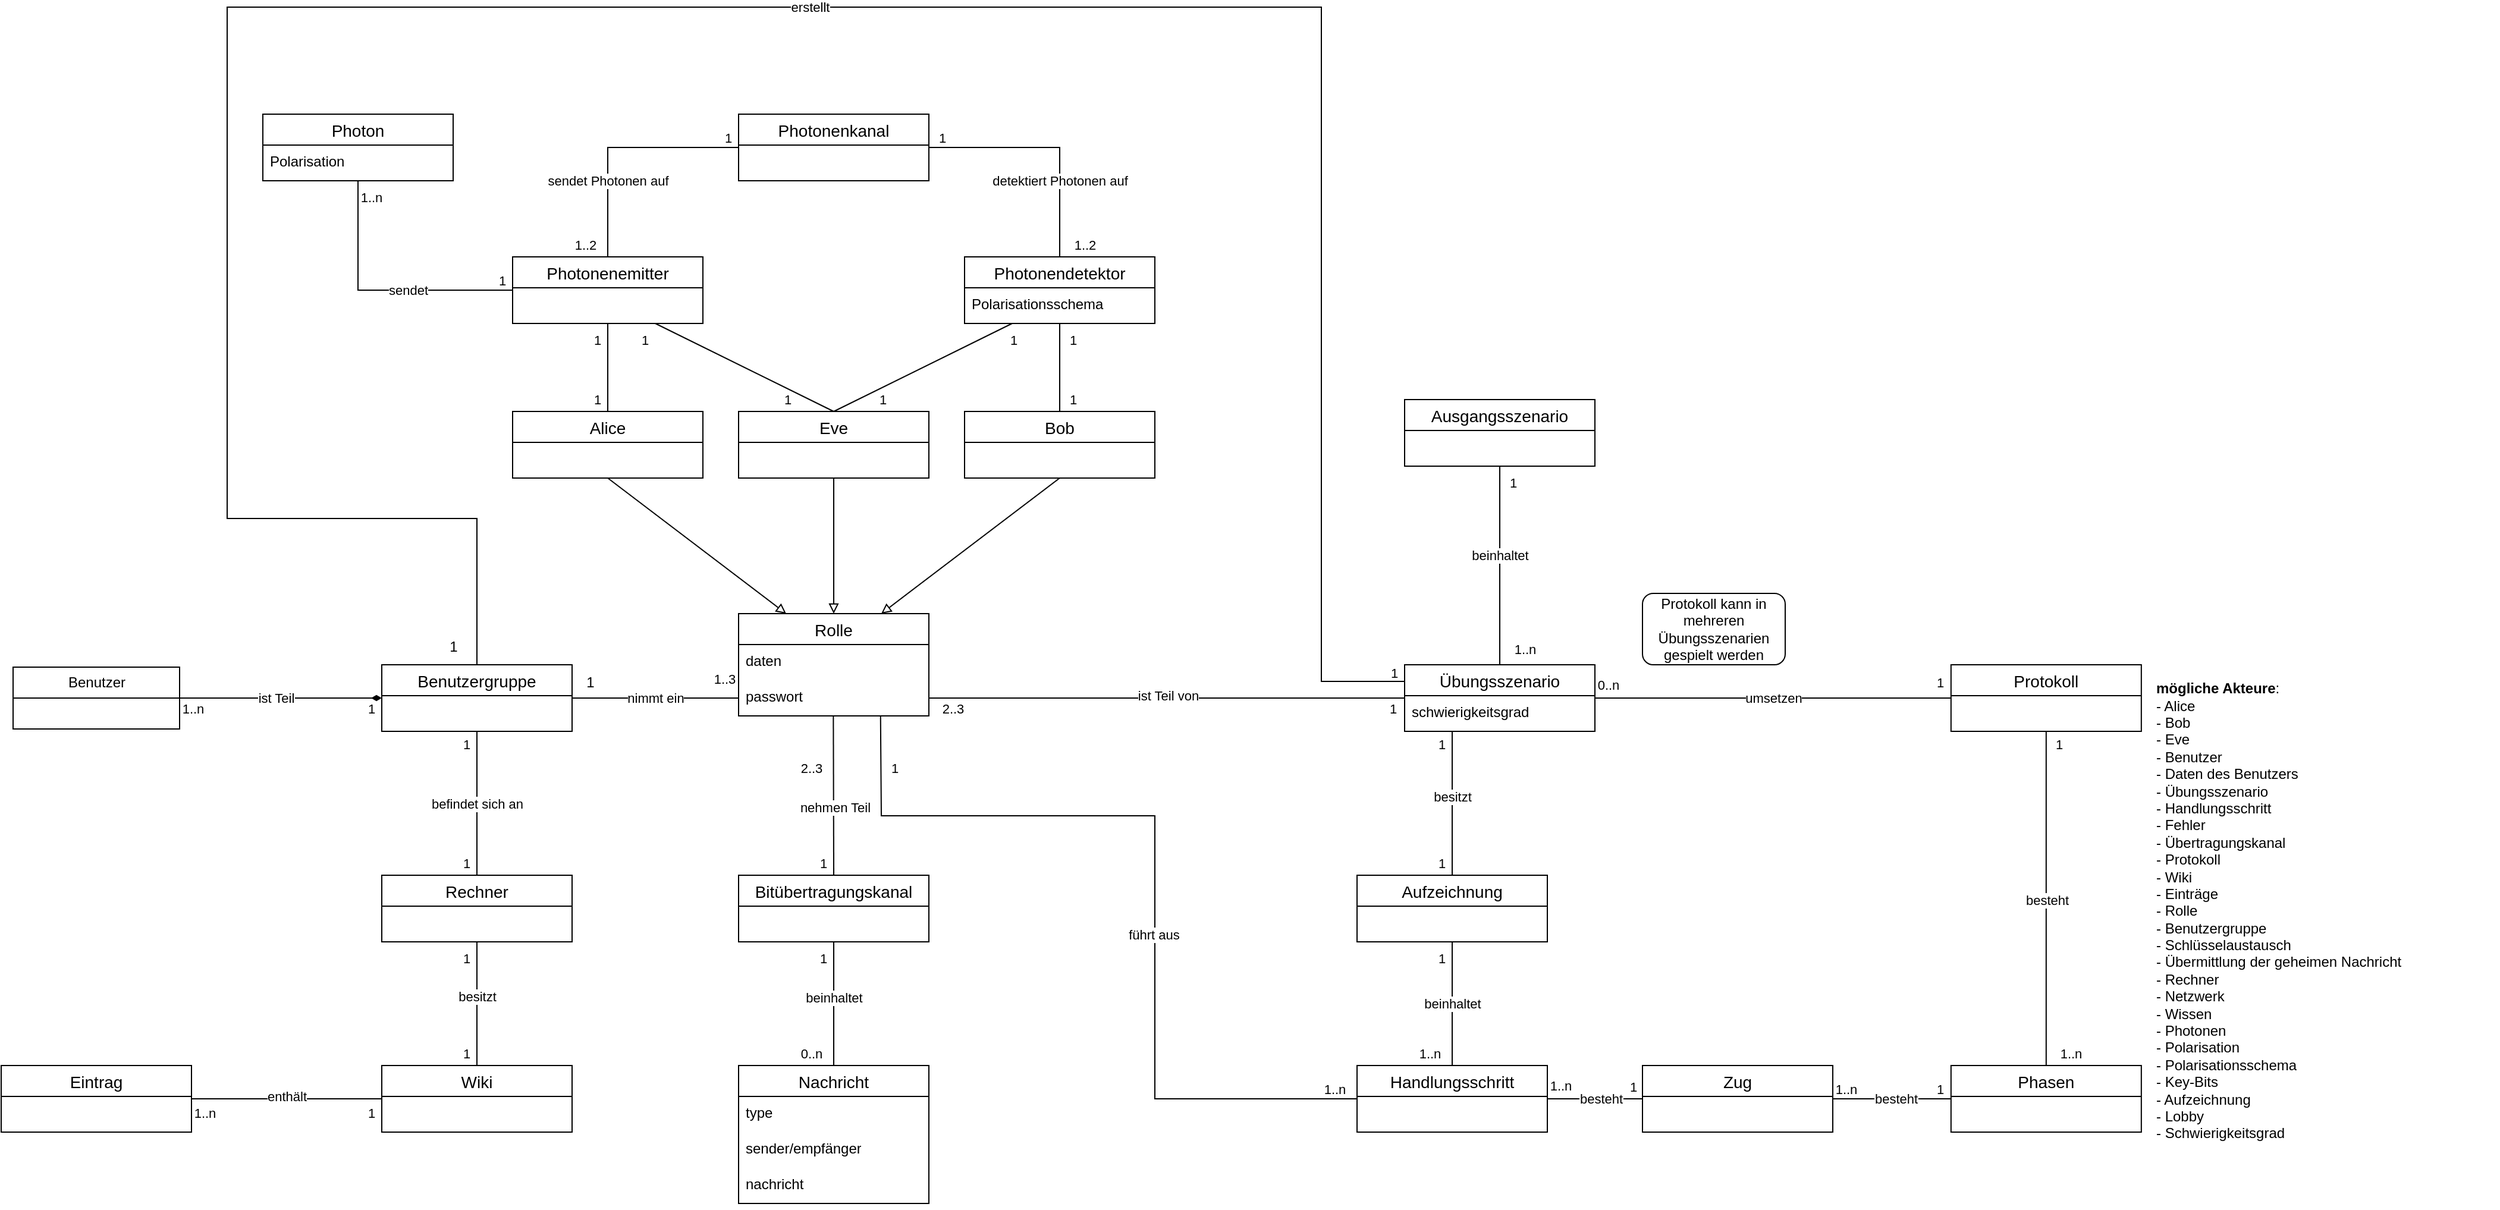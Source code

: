 <mxfile version="21.1.7" type="device">
  <diagram id="R2lEEEUBdFMjLlhIrx00" name="Page-1">
    <mxGraphModel dx="3338" dy="3491" grid="1" gridSize="10" guides="1" tooltips="1" connect="1" arrows="1" fold="1" page="1" pageScale="1" pageWidth="850" pageHeight="1100" math="0" shadow="0" extFonts="Permanent Marker^https://fonts.googleapis.com/css?family=Permanent+Marker">
      <root>
        <mxCell id="0" />
        <mxCell id="1" parent="0" />
        <mxCell id="hBh9Ay7-DTawzAG0rYeG-2" value="&lt;div&gt;&lt;b style=&quot;&quot;&gt;mögliche Akteure&lt;/b&gt;:&lt;/div&gt;&lt;div&gt;- Alice&lt;/div&gt;&lt;div&gt;- Bob&lt;/div&gt;&lt;div&gt;- Eve&amp;nbsp;&lt;/div&gt;&lt;div&gt;- Benutzer&lt;/div&gt;&lt;div&gt;- Daten des Benutzers&lt;/div&gt;&lt;div&gt;- Übungsszenario&lt;/div&gt;&lt;div&gt;- Handlungsschritt&lt;/div&gt;&lt;div&gt;- Fehler&lt;/div&gt;&lt;div&gt;- Übertragungskanal&amp;nbsp;&lt;/div&gt;&lt;div&gt;- Protokoll&lt;/div&gt;&lt;div&gt;- Wiki&lt;/div&gt;&lt;div&gt;- Einträge&lt;/div&gt;&lt;div&gt;- Rolle&lt;/div&gt;&lt;div&gt;- Benutzergruppe&lt;/div&gt;&lt;div&gt;- Schlüsselaustausch&lt;/div&gt;&lt;div&gt;- Übermittlung der geheimen Nachricht&lt;/div&gt;&lt;div&gt;- Rechner&lt;/div&gt;&lt;div&gt;- Netzwerk&lt;/div&gt;&lt;div&gt;- Wissen&lt;/div&gt;&lt;div&gt;- Photonen&lt;/div&gt;&lt;div&gt;- Polarisation&lt;/div&gt;&lt;div&gt;- Polarisationsschema&lt;/div&gt;&lt;div&gt;- Key-Bits&lt;/div&gt;&lt;div&gt;- Aufzeichnung&lt;/div&gt;&lt;div&gt;- Lobby&lt;/div&gt;&lt;div&gt;- Schwierigkeitsgrad&lt;/div&gt;" style="text;html=1;strokeColor=none;fillColor=none;align=left;verticalAlign=middle;whiteSpace=wrap;rounded=0;" parent="1" vertex="1">
          <mxGeometry x="1980" y="-1160" width="290" height="500" as="geometry" />
        </mxCell>
        <mxCell id="GPX1KlVqUzvG2VyEKRZV-11" value="Photonenkanal" style="swimlane;fontStyle=0;childLayout=stackLayout;horizontal=1;startSize=26;horizontalStack=0;resizeParent=1;resizeParentMax=0;resizeLast=0;collapsible=1;marginBottom=0;align=center;fontSize=14;" parent="1" vertex="1">
          <mxGeometry x="790" y="-1580" width="160" height="56" as="geometry" />
        </mxCell>
        <mxCell id="GPX1KlVqUzvG2VyEKRZV-12" value="Photon" style="swimlane;fontStyle=0;childLayout=stackLayout;horizontal=1;startSize=26;horizontalStack=0;resizeParent=1;resizeParentMax=0;resizeLast=0;collapsible=1;marginBottom=0;align=center;fontSize=14;" parent="1" vertex="1">
          <mxGeometry x="390" y="-1580" width="160" height="56" as="geometry" />
        </mxCell>
        <mxCell id="GPX1KlVqUzvG2VyEKRZV-13" value="Polarisation" style="text;strokeColor=none;fillColor=none;spacingLeft=4;spacingRight=4;overflow=hidden;rotatable=0;points=[[0,0.5],[1,0.5]];portConstraint=eastwest;fontSize=12;whiteSpace=wrap;html=1;" parent="GPX1KlVqUzvG2VyEKRZV-12" vertex="1">
          <mxGeometry y="26" width="160" height="30" as="geometry" />
        </mxCell>
        <mxCell id="GPX1KlVqUzvG2VyEKRZV-14" value="Photonendetektor" style="swimlane;fontStyle=0;childLayout=stackLayout;horizontal=1;startSize=26;horizontalStack=0;resizeParent=1;resizeParentMax=0;resizeLast=0;collapsible=1;marginBottom=0;align=center;fontSize=14;" parent="1" vertex="1">
          <mxGeometry x="980" y="-1460" width="160" height="56" as="geometry" />
        </mxCell>
        <mxCell id="GPX1KlVqUzvG2VyEKRZV-15" value="Polarisationsschema" style="text;strokeColor=none;fillColor=none;spacingLeft=4;spacingRight=4;overflow=hidden;rotatable=0;points=[[0,0.5],[1,0.5]];portConstraint=eastwest;fontSize=12;whiteSpace=wrap;html=1;" parent="GPX1KlVqUzvG2VyEKRZV-14" vertex="1">
          <mxGeometry y="26" width="160" height="30" as="geometry" />
        </mxCell>
        <mxCell id="GPX1KlVqUzvG2VyEKRZV-16" value="Bitübertragungskanal" style="swimlane;fontStyle=0;childLayout=stackLayout;horizontal=1;startSize=26;horizontalStack=0;resizeParent=1;resizeParentMax=0;resizeLast=0;collapsible=1;marginBottom=0;align=center;fontSize=14;" parent="1" vertex="1">
          <mxGeometry x="790" y="-940" width="160" height="56" as="geometry" />
        </mxCell>
        <mxCell id="GPX1KlVqUzvG2VyEKRZV-18" value="Photonenemitter" style="swimlane;fontStyle=0;childLayout=stackLayout;horizontal=1;startSize=26;horizontalStack=0;resizeParent=1;resizeParentMax=0;resizeLast=0;collapsible=1;marginBottom=0;align=center;fontSize=14;" parent="1" vertex="1">
          <mxGeometry x="600" y="-1460" width="160" height="56" as="geometry" />
        </mxCell>
        <mxCell id="GPX1KlVqUzvG2VyEKRZV-22" value="Benutzer" style="swimlane;fontStyle=0;childLayout=stackLayout;horizontal=1;startSize=26;fillColor=none;horizontalStack=0;resizeParent=1;resizeParentMax=0;resizeLast=0;collapsible=1;marginBottom=0;html=1;" parent="1" vertex="1">
          <mxGeometry x="180" y="-1115" width="140" height="52" as="geometry" />
        </mxCell>
        <mxCell id="GPX1KlVqUzvG2VyEKRZV-23" value="Benutzergruppe" style="swimlane;fontStyle=0;childLayout=stackLayout;horizontal=1;startSize=26;horizontalStack=0;resizeParent=1;resizeParentMax=0;resizeLast=0;collapsible=1;marginBottom=0;align=center;fontSize=14;" parent="1" vertex="1">
          <mxGeometry x="490" y="-1117" width="160" height="56" as="geometry" />
        </mxCell>
        <mxCell id="GPX1KlVqUzvG2VyEKRZV-24" value="Rolle" style="swimlane;fontStyle=0;childLayout=stackLayout;horizontal=1;startSize=26;horizontalStack=0;resizeParent=1;resizeParentMax=0;resizeLast=0;collapsible=1;marginBottom=0;align=center;fontSize=14;" parent="1" vertex="1">
          <mxGeometry x="790" y="-1160" width="160" height="86" as="geometry" />
        </mxCell>
        <mxCell id="GPX1KlVqUzvG2VyEKRZV-25" value="daten" style="text;strokeColor=none;fillColor=none;spacingLeft=4;spacingRight=4;overflow=hidden;rotatable=0;points=[[0,0.5],[1,0.5]];portConstraint=eastwest;fontSize=12;whiteSpace=wrap;html=1;align=left;" parent="GPX1KlVqUzvG2VyEKRZV-24" vertex="1">
          <mxGeometry y="26" width="160" height="30" as="geometry" />
        </mxCell>
        <mxCell id="GPX1KlVqUzvG2VyEKRZV-26" value="passwort" style="text;strokeColor=none;fillColor=none;spacingLeft=4;spacingRight=4;overflow=hidden;rotatable=0;points=[[0,0.5],[1,0.5]];portConstraint=eastwest;fontSize=12;whiteSpace=wrap;html=1;align=left;" parent="GPX1KlVqUzvG2VyEKRZV-24" vertex="1">
          <mxGeometry y="56" width="160" height="30" as="geometry" />
        </mxCell>
        <mxCell id="GPX1KlVqUzvG2VyEKRZV-28" value="Bob" style="swimlane;fontStyle=0;childLayout=stackLayout;horizontal=1;startSize=26;horizontalStack=0;resizeParent=1;resizeParentMax=0;resizeLast=0;collapsible=1;marginBottom=0;align=center;fontSize=14;" parent="1" vertex="1">
          <mxGeometry x="980" y="-1330" width="160" height="56" as="geometry" />
        </mxCell>
        <mxCell id="GPX1KlVqUzvG2VyEKRZV-29" value="Eve" style="swimlane;fontStyle=0;childLayout=stackLayout;horizontal=1;startSize=26;horizontalStack=0;resizeParent=1;resizeParentMax=0;resizeLast=0;collapsible=1;marginBottom=0;align=center;fontSize=14;" parent="1" vertex="1">
          <mxGeometry x="790" y="-1330" width="160" height="56" as="geometry" />
        </mxCell>
        <mxCell id="GPX1KlVqUzvG2VyEKRZV-30" value="Alice" style="swimlane;fontStyle=0;childLayout=stackLayout;horizontal=1;startSize=26;horizontalStack=0;resizeParent=1;resizeParentMax=0;resizeLast=0;collapsible=1;marginBottom=0;align=center;fontSize=14;" parent="1" vertex="1">
          <mxGeometry x="600" y="-1330" width="160" height="56" as="geometry" />
        </mxCell>
        <mxCell id="GPX1KlVqUzvG2VyEKRZV-35" value="" style="endArrow=block;html=1;rounded=0;exitX=0.5;exitY=1;exitDx=0;exitDy=0;endFill=0;entryX=0.25;entryY=0;entryDx=0;entryDy=0;" parent="1" source="GPX1KlVqUzvG2VyEKRZV-30" target="GPX1KlVqUzvG2VyEKRZV-24" edge="1">
          <mxGeometry width="50" height="50" relative="1" as="geometry">
            <mxPoint x="1120" y="-1180" as="sourcePoint" />
            <mxPoint x="1170" y="-1230" as="targetPoint" />
          </mxGeometry>
        </mxCell>
        <mxCell id="GPX1KlVqUzvG2VyEKRZV-37" value="" style="endArrow=block;html=1;rounded=0;exitX=0.5;exitY=1;exitDx=0;exitDy=0;endFill=0;entryX=0.5;entryY=0;entryDx=0;entryDy=0;" parent="1" source="GPX1KlVqUzvG2VyEKRZV-29" target="GPX1KlVqUzvG2VyEKRZV-24" edge="1">
          <mxGeometry width="50" height="50" relative="1" as="geometry">
            <mxPoint x="710" y="-1264" as="sourcePoint" />
            <mxPoint x="880" y="-1150" as="targetPoint" />
          </mxGeometry>
        </mxCell>
        <mxCell id="GPX1KlVqUzvG2VyEKRZV-38" value="" style="endArrow=block;html=1;rounded=0;exitX=0.5;exitY=1;exitDx=0;exitDy=0;endFill=0;entryX=0.75;entryY=0;entryDx=0;entryDy=0;" parent="1" source="GPX1KlVqUzvG2VyEKRZV-28" target="GPX1KlVqUzvG2VyEKRZV-24" edge="1">
          <mxGeometry width="50" height="50" relative="1" as="geometry">
            <mxPoint x="880" y="-1264" as="sourcePoint" />
            <mxPoint x="880" y="-1150" as="targetPoint" />
          </mxGeometry>
        </mxCell>
        <mxCell id="GPX1KlVqUzvG2VyEKRZV-39" value="" style="endArrow=none;html=1;rounded=0;exitX=0.5;exitY=0;exitDx=0;exitDy=0;entryX=0.5;entryY=1;entryDx=0;entryDy=0;" parent="1" source="GPX1KlVqUzvG2VyEKRZV-30" target="GPX1KlVqUzvG2VyEKRZV-18" edge="1">
          <mxGeometry width="50" height="50" relative="1" as="geometry">
            <mxPoint x="930" y="-1340" as="sourcePoint" />
            <mxPoint x="980" y="-1390" as="targetPoint" />
          </mxGeometry>
        </mxCell>
        <mxCell id="GPX1KlVqUzvG2VyEKRZV-40" value="" style="endArrow=none;html=1;rounded=0;exitX=0.5;exitY=0;exitDx=0;exitDy=0;entryX=0.75;entryY=1;entryDx=0;entryDy=0;" parent="1" source="GPX1KlVqUzvG2VyEKRZV-29" target="GPX1KlVqUzvG2VyEKRZV-18" edge="1">
          <mxGeometry width="50" height="50" relative="1" as="geometry">
            <mxPoint x="930" y="-1340" as="sourcePoint" />
            <mxPoint x="980" y="-1390" as="targetPoint" />
          </mxGeometry>
        </mxCell>
        <mxCell id="GPX1KlVqUzvG2VyEKRZV-41" value="" style="endArrow=none;html=1;rounded=0;exitX=0.5;exitY=0;exitDx=0;exitDy=0;entryX=0.25;entryY=1;entryDx=0;entryDy=0;" parent="1" source="GPX1KlVqUzvG2VyEKRZV-29" target="GPX1KlVqUzvG2VyEKRZV-14" edge="1">
          <mxGeometry width="50" height="50" relative="1" as="geometry">
            <mxPoint x="930" y="-1340" as="sourcePoint" />
            <mxPoint x="1020" y="-1370" as="targetPoint" />
          </mxGeometry>
        </mxCell>
        <mxCell id="GPX1KlVqUzvG2VyEKRZV-42" value="" style="endArrow=none;html=1;rounded=0;exitX=0.5;exitY=0;exitDx=0;exitDy=0;entryX=0.5;entryY=1;entryDx=0;entryDy=0;" parent="1" source="GPX1KlVqUzvG2VyEKRZV-28" target="GPX1KlVqUzvG2VyEKRZV-14" edge="1">
          <mxGeometry width="50" height="50" relative="1" as="geometry">
            <mxPoint x="1050" y="-1350" as="sourcePoint" />
            <mxPoint x="1080" y="-1380" as="targetPoint" />
          </mxGeometry>
        </mxCell>
        <mxCell id="GPX1KlVqUzvG2VyEKRZV-43" value="Übungsszenario" style="swimlane;fontStyle=0;childLayout=stackLayout;horizontal=1;startSize=26;horizontalStack=0;resizeParent=1;resizeParentMax=0;resizeLast=0;collapsible=1;marginBottom=0;align=center;fontSize=14;" parent="1" vertex="1">
          <mxGeometry x="1350" y="-1117" width="160" height="56" as="geometry" />
        </mxCell>
        <mxCell id="GPX1KlVqUzvG2VyEKRZV-44" value="schwierigkeitsgrad" style="text;strokeColor=none;fillColor=none;spacingLeft=4;spacingRight=4;overflow=hidden;rotatable=0;points=[[0,0.5],[1,0.5]];portConstraint=eastwest;fontSize=12;whiteSpace=wrap;html=1;" parent="GPX1KlVqUzvG2VyEKRZV-43" vertex="1">
          <mxGeometry y="26" width="160" height="30" as="geometry" />
        </mxCell>
        <mxCell id="GPX1KlVqUzvG2VyEKRZV-45" value="" style="endArrow=none;html=1;rounded=0;exitX=1;exitY=0.5;exitDx=0;exitDy=0;entryX=0;entryY=0.5;entryDx=0;entryDy=0;" parent="1" source="GPX1KlVqUzvG2VyEKRZV-26" target="GPX1KlVqUzvG2VyEKRZV-43" edge="1">
          <mxGeometry width="50" height="50" relative="1" as="geometry">
            <mxPoint x="1010" y="-1080" as="sourcePoint" />
            <mxPoint x="1120" y="-1140" as="targetPoint" />
          </mxGeometry>
        </mxCell>
        <mxCell id="GPX1KlVqUzvG2VyEKRZV-125" value="ist Teil von" style="edgeLabel;html=1;align=center;verticalAlign=middle;resizable=0;points=[];" parent="GPX1KlVqUzvG2VyEKRZV-45" vertex="1" connectable="0">
          <mxGeometry x="-0.032" relative="1" as="geometry">
            <mxPoint x="7" y="-2" as="offset" />
          </mxGeometry>
        </mxCell>
        <mxCell id="GPX1KlVqUzvG2VyEKRZV-46" value="" style="endArrow=none;html=1;rounded=0;exitX=1;exitY=0.5;exitDx=0;exitDy=0;entryX=0;entryY=0.5;entryDx=0;entryDy=0;" parent="1" source="GPX1KlVqUzvG2VyEKRZV-23" target="GPX1KlVqUzvG2VyEKRZV-26" edge="1">
          <mxGeometry width="50" height="50" relative="1" as="geometry">
            <mxPoint x="800" y="-1100" as="sourcePoint" />
            <mxPoint x="850" y="-1150" as="targetPoint" />
          </mxGeometry>
        </mxCell>
        <mxCell id="GPX1KlVqUzvG2VyEKRZV-134" value="nimmt ein" style="edgeLabel;html=1;align=center;verticalAlign=middle;resizable=0;points=[];" parent="GPX1KlVqUzvG2VyEKRZV-46" vertex="1" connectable="0">
          <mxGeometry x="0.129" y="3" relative="1" as="geometry">
            <mxPoint x="-9" y="3" as="offset" />
          </mxGeometry>
        </mxCell>
        <mxCell id="GPX1KlVqUzvG2VyEKRZV-47" value="" style="endArrow=diamondThin;html=1;rounded=0;exitX=1;exitY=0.5;exitDx=0;exitDy=0;entryX=0;entryY=0.5;entryDx=0;entryDy=0;endFill=1;" parent="1" source="GPX1KlVqUzvG2VyEKRZV-22" target="GPX1KlVqUzvG2VyEKRZV-23" edge="1">
          <mxGeometry width="50" height="50" relative="1" as="geometry">
            <mxPoint x="800" y="-1100" as="sourcePoint" />
            <mxPoint x="850" y="-1150" as="targetPoint" />
          </mxGeometry>
        </mxCell>
        <mxCell id="GPX1KlVqUzvG2VyEKRZV-87" value="ist Teil" style="edgeLabel;html=1;align=center;verticalAlign=middle;resizable=0;points=[];" parent="GPX1KlVqUzvG2VyEKRZV-47" vertex="1" connectable="0">
          <mxGeometry x="-0.161" y="2" relative="1" as="geometry">
            <mxPoint x="9" y="2" as="offset" />
          </mxGeometry>
        </mxCell>
        <mxCell id="GPX1KlVqUzvG2VyEKRZV-88" value="1..n" style="edgeLabel;html=1;align=center;verticalAlign=middle;resizable=0;points=[];" parent="GPX1KlVqUzvG2VyEKRZV-47" vertex="1" connectable="0">
          <mxGeometry x="-0.161" y="2" relative="1" as="geometry">
            <mxPoint x="-61" y="11" as="offset" />
          </mxGeometry>
        </mxCell>
        <mxCell id="GPX1KlVqUzvG2VyEKRZV-89" value="1" style="edgeLabel;html=1;align=center;verticalAlign=middle;resizable=0;points=[];" parent="GPX1KlVqUzvG2VyEKRZV-47" vertex="1" connectable="0">
          <mxGeometry x="-0.161" y="2" relative="1" as="geometry">
            <mxPoint x="89" y="11" as="offset" />
          </mxGeometry>
        </mxCell>
        <mxCell id="GPX1KlVqUzvG2VyEKRZV-91" value="1" style="edgeLabel;html=1;align=center;verticalAlign=middle;resizable=0;points=[];" parent="GPX1KlVqUzvG2VyEKRZV-47" vertex="1" connectable="0">
          <mxGeometry x="-0.161" y="2" relative="1" as="geometry">
            <mxPoint x="169" y="41" as="offset" />
          </mxGeometry>
        </mxCell>
        <mxCell id="GPX1KlVqUzvG2VyEKRZV-92" value="1" style="edgeLabel;html=1;align=center;verticalAlign=middle;resizable=0;points=[];" parent="GPX1KlVqUzvG2VyEKRZV-47" vertex="1" connectable="0">
          <mxGeometry x="-0.161" y="2" relative="1" as="geometry">
            <mxPoint x="169" y="141" as="offset" />
          </mxGeometry>
        </mxCell>
        <mxCell id="GPX1KlVqUzvG2VyEKRZV-94" value="1" style="edgeLabel;html=1;align=center;verticalAlign=middle;resizable=0;points=[];" parent="GPX1KlVqUzvG2VyEKRZV-47" vertex="1" connectable="0">
          <mxGeometry x="-0.161" y="2" relative="1" as="geometry">
            <mxPoint x="169" y="221" as="offset" />
          </mxGeometry>
        </mxCell>
        <mxCell id="GPX1KlVqUzvG2VyEKRZV-95" value="1" style="edgeLabel;html=1;align=center;verticalAlign=middle;resizable=0;points=[];" parent="GPX1KlVqUzvG2VyEKRZV-47" vertex="1" connectable="0">
          <mxGeometry x="-0.161" y="2" relative="1" as="geometry">
            <mxPoint x="169" y="301" as="offset" />
          </mxGeometry>
        </mxCell>
        <mxCell id="GPX1KlVqUzvG2VyEKRZV-97" value="1" style="edgeLabel;html=1;align=center;verticalAlign=middle;resizable=0;points=[];" parent="GPX1KlVqUzvG2VyEKRZV-47" vertex="1" connectable="0">
          <mxGeometry x="-0.161" y="2" relative="1" as="geometry">
            <mxPoint x="89" y="351" as="offset" />
          </mxGeometry>
        </mxCell>
        <mxCell id="GPX1KlVqUzvG2VyEKRZV-98" value="1..n" style="edgeLabel;html=1;align=center;verticalAlign=middle;resizable=0;points=[];" parent="GPX1KlVqUzvG2VyEKRZV-47" vertex="1" connectable="0">
          <mxGeometry x="-0.161" y="2" relative="1" as="geometry">
            <mxPoint x="-51" y="351" as="offset" />
          </mxGeometry>
        </mxCell>
        <mxCell id="GPX1KlVqUzvG2VyEKRZV-101" value="1" style="edgeLabel;html=1;align=center;verticalAlign=middle;resizable=0;points=[];" parent="GPX1KlVqUzvG2VyEKRZV-47" vertex="1" connectable="0">
          <mxGeometry x="-0.161" y="2" relative="1" as="geometry">
            <mxPoint x="469" y="141" as="offset" />
          </mxGeometry>
        </mxCell>
        <mxCell id="GPX1KlVqUzvG2VyEKRZV-103" value="2..3" style="edgeLabel;html=1;align=center;verticalAlign=middle;resizable=0;points=[];" parent="GPX1KlVqUzvG2VyEKRZV-47" vertex="1" connectable="0">
          <mxGeometry x="-0.161" y="2" relative="1" as="geometry">
            <mxPoint x="459" y="61" as="offset" />
          </mxGeometry>
        </mxCell>
        <mxCell id="GPX1KlVqUzvG2VyEKRZV-105" value="1" style="edgeLabel;html=1;align=center;verticalAlign=middle;resizable=0;points=[];" parent="GPX1KlVqUzvG2VyEKRZV-47" vertex="1" connectable="0">
          <mxGeometry x="-0.161" y="2" relative="1" as="geometry">
            <mxPoint x="469" y="221" as="offset" />
          </mxGeometry>
        </mxCell>
        <mxCell id="GPX1KlVqUzvG2VyEKRZV-106" value="0..n" style="edgeLabel;html=1;align=center;verticalAlign=middle;resizable=0;points=[];" parent="GPX1KlVqUzvG2VyEKRZV-47" vertex="1" connectable="0">
          <mxGeometry x="-0.161" y="2" relative="1" as="geometry">
            <mxPoint x="459" y="301" as="offset" />
          </mxGeometry>
        </mxCell>
        <mxCell id="GPX1KlVqUzvG2VyEKRZV-108" value="1" style="edgeLabel;html=1;align=center;verticalAlign=middle;resizable=0;points=[];" parent="GPX1KlVqUzvG2VyEKRZV-47" vertex="1" connectable="0">
          <mxGeometry x="-0.161" y="2" relative="1" as="geometry">
            <mxPoint x="279" y="-249" as="offset" />
          </mxGeometry>
        </mxCell>
        <mxCell id="GPX1KlVqUzvG2VyEKRZV-109" value="1" style="edgeLabel;html=1;align=center;verticalAlign=middle;resizable=0;points=[];" parent="GPX1KlVqUzvG2VyEKRZV-47" vertex="1" connectable="0">
          <mxGeometry x="-0.161" y="2" relative="1" as="geometry">
            <mxPoint x="279" y="-299" as="offset" />
          </mxGeometry>
        </mxCell>
        <mxCell id="GPX1KlVqUzvG2VyEKRZV-110" value="1" style="edgeLabel;html=1;align=center;verticalAlign=middle;resizable=0;points=[];" parent="GPX1KlVqUzvG2VyEKRZV-47" vertex="1" connectable="0">
          <mxGeometry x="-0.161" y="2" relative="1" as="geometry">
            <mxPoint x="319" y="-299" as="offset" />
          </mxGeometry>
        </mxCell>
        <mxCell id="GPX1KlVqUzvG2VyEKRZV-111" value="1" style="edgeLabel;html=1;align=center;verticalAlign=middle;resizable=0;points=[];" parent="GPX1KlVqUzvG2VyEKRZV-47" vertex="1" connectable="0">
          <mxGeometry x="-0.161" y="2" relative="1" as="geometry">
            <mxPoint x="439" y="-249" as="offset" />
          </mxGeometry>
        </mxCell>
        <mxCell id="GPX1KlVqUzvG2VyEKRZV-112" value="1" style="edgeLabel;html=1;align=center;verticalAlign=middle;resizable=0;points=[];" parent="GPX1KlVqUzvG2VyEKRZV-47" vertex="1" connectable="0">
          <mxGeometry x="-0.161" y="2" relative="1" as="geometry">
            <mxPoint x="519" y="-249" as="offset" />
          </mxGeometry>
        </mxCell>
        <mxCell id="GPX1KlVqUzvG2VyEKRZV-113" value="1" style="edgeLabel;html=1;align=center;verticalAlign=middle;resizable=0;points=[];" parent="GPX1KlVqUzvG2VyEKRZV-47" vertex="1" connectable="0">
          <mxGeometry x="-0.161" y="2" relative="1" as="geometry">
            <mxPoint x="629" y="-299" as="offset" />
          </mxGeometry>
        </mxCell>
        <mxCell id="GPX1KlVqUzvG2VyEKRZV-114" value="1" style="edgeLabel;html=1;align=center;verticalAlign=middle;resizable=0;points=[];" parent="GPX1KlVqUzvG2VyEKRZV-47" vertex="1" connectable="0">
          <mxGeometry x="-0.161" y="2" relative="1" as="geometry">
            <mxPoint x="679" y="-299" as="offset" />
          </mxGeometry>
        </mxCell>
        <mxCell id="GPX1KlVqUzvG2VyEKRZV-115" value="1" style="edgeLabel;html=1;align=center;verticalAlign=middle;resizable=0;points=[];" parent="GPX1KlVqUzvG2VyEKRZV-47" vertex="1" connectable="0">
          <mxGeometry x="-0.161" y="2" relative="1" as="geometry">
            <mxPoint x="679" y="-249" as="offset" />
          </mxGeometry>
        </mxCell>
        <mxCell id="GPX1KlVqUzvG2VyEKRZV-118" value="1..2" style="edgeLabel;html=1;align=center;verticalAlign=middle;resizable=0;points=[];" parent="GPX1KlVqUzvG2VyEKRZV-47" vertex="1" connectable="0">
          <mxGeometry x="-0.161" y="2" relative="1" as="geometry">
            <mxPoint x="269" y="-379" as="offset" />
          </mxGeometry>
        </mxCell>
        <mxCell id="GPX1KlVqUzvG2VyEKRZV-119" value="1" style="edgeLabel;html=1;align=center;verticalAlign=middle;resizable=0;points=[];" parent="GPX1KlVqUzvG2VyEKRZV-47" vertex="1" connectable="0">
          <mxGeometry x="-0.161" y="2" relative="1" as="geometry">
            <mxPoint x="389" y="-469" as="offset" />
          </mxGeometry>
        </mxCell>
        <mxCell id="GPX1KlVqUzvG2VyEKRZV-120" value="1" style="edgeLabel;html=1;align=center;verticalAlign=middle;resizable=0;points=[];" parent="GPX1KlVqUzvG2VyEKRZV-47" vertex="1" connectable="0">
          <mxGeometry x="-0.161" y="2" relative="1" as="geometry">
            <mxPoint x="569" y="-469" as="offset" />
          </mxGeometry>
        </mxCell>
        <mxCell id="GPX1KlVqUzvG2VyEKRZV-121" value="1..2" style="edgeLabel;html=1;align=center;verticalAlign=middle;resizable=0;points=[];" parent="GPX1KlVqUzvG2VyEKRZV-47" vertex="1" connectable="0">
          <mxGeometry x="-0.161" y="2" relative="1" as="geometry">
            <mxPoint x="689" y="-379" as="offset" />
          </mxGeometry>
        </mxCell>
        <mxCell id="GPX1KlVqUzvG2VyEKRZV-122" value="1" style="edgeLabel;html=1;align=center;verticalAlign=middle;resizable=0;points=[];" parent="GPX1KlVqUzvG2VyEKRZV-47" vertex="1" connectable="0">
          <mxGeometry x="-0.161" y="2" relative="1" as="geometry">
            <mxPoint x="199" y="-349" as="offset" />
          </mxGeometry>
        </mxCell>
        <mxCell id="GPX1KlVqUzvG2VyEKRZV-123" value="1..n" style="edgeLabel;html=1;align=center;verticalAlign=middle;resizable=0;points=[];" parent="GPX1KlVqUzvG2VyEKRZV-47" vertex="1" connectable="0">
          <mxGeometry x="-0.161" y="2" relative="1" as="geometry">
            <mxPoint x="89" y="-419" as="offset" />
          </mxGeometry>
        </mxCell>
        <mxCell id="GPX1KlVqUzvG2VyEKRZV-126" value="1" style="edgeLabel;html=1;align=center;verticalAlign=middle;resizable=0;points=[];" parent="GPX1KlVqUzvG2VyEKRZV-47" vertex="1" connectable="0">
          <mxGeometry x="-0.161" y="2" relative="1" as="geometry">
            <mxPoint x="948" y="11" as="offset" />
          </mxGeometry>
        </mxCell>
        <mxCell id="GPX1KlVqUzvG2VyEKRZV-127" value="2..3" style="edgeLabel;html=1;align=center;verticalAlign=middle;resizable=0;points=[];" parent="GPX1KlVqUzvG2VyEKRZV-47" vertex="1" connectable="0">
          <mxGeometry x="-0.161" y="2" relative="1" as="geometry">
            <mxPoint x="578" y="11" as="offset" />
          </mxGeometry>
        </mxCell>
        <mxCell id="GPX1KlVqUzvG2VyEKRZV-132" value="1" style="edgeLabel;html=1;align=center;verticalAlign=middle;resizable=0;points=[];" parent="GPX1KlVqUzvG2VyEKRZV-47" vertex="1" connectable="0">
          <mxGeometry x="-0.161" y="2" relative="1" as="geometry">
            <mxPoint x="949" y="-19" as="offset" />
          </mxGeometry>
        </mxCell>
        <mxCell id="GPX1KlVqUzvG2VyEKRZV-135" value="1" style="edgeLabel;html=1;align=center;verticalAlign=middle;resizable=0;points=[];" parent="GPX1KlVqUzvG2VyEKRZV-47" vertex="1" connectable="0">
          <mxGeometry x="-0.161" y="2" relative="1" as="geometry">
            <mxPoint x="1408" y="-11" as="offset" />
          </mxGeometry>
        </mxCell>
        <mxCell id="GPX1KlVqUzvG2VyEKRZV-136" value="0..n" style="edgeLabel;html=1;align=center;verticalAlign=middle;resizable=0;points=[];" parent="GPX1KlVqUzvG2VyEKRZV-47" vertex="1" connectable="0">
          <mxGeometry x="-0.161" y="2" relative="1" as="geometry">
            <mxPoint x="1129" y="-9" as="offset" />
          </mxGeometry>
        </mxCell>
        <mxCell id="GPX1KlVqUzvG2VyEKRZV-139" value="1..n" style="edgeLabel;html=1;align=center;verticalAlign=middle;resizable=0;points=[];" parent="GPX1KlVqUzvG2VyEKRZV-47" vertex="1" connectable="0">
          <mxGeometry x="-0.161" y="2" relative="1" as="geometry">
            <mxPoint x="1059" y="-39" as="offset" />
          </mxGeometry>
        </mxCell>
        <mxCell id="GPX1KlVqUzvG2VyEKRZV-140" value="1" style="edgeLabel;html=1;align=center;verticalAlign=middle;resizable=0;points=[];" parent="GPX1KlVqUzvG2VyEKRZV-47" vertex="1" connectable="0">
          <mxGeometry x="-0.161" y="2" relative="1" as="geometry">
            <mxPoint x="1049" y="-179" as="offset" />
          </mxGeometry>
        </mxCell>
        <mxCell id="GPX1KlVqUzvG2VyEKRZV-141" value="1..n" style="edgeLabel;html=1;align=center;verticalAlign=middle;resizable=0;points=[];" parent="GPX1KlVqUzvG2VyEKRZV-47" vertex="1" connectable="0">
          <mxGeometry x="-0.161" y="2" relative="1" as="geometry">
            <mxPoint x="1518" y="301" as="offset" />
          </mxGeometry>
        </mxCell>
        <mxCell id="GPX1KlVqUzvG2VyEKRZV-147" value="1" style="edgeLabel;html=1;align=center;verticalAlign=middle;resizable=0;points=[];" parent="GPX1KlVqUzvG2VyEKRZV-47" vertex="1" connectable="0">
          <mxGeometry x="-0.161" y="2" relative="1" as="geometry">
            <mxPoint x="989" y="41" as="offset" />
          </mxGeometry>
        </mxCell>
        <mxCell id="GPX1KlVqUzvG2VyEKRZV-148" value="1" style="edgeLabel;html=1;align=center;verticalAlign=middle;resizable=0;points=[];" parent="GPX1KlVqUzvG2VyEKRZV-47" vertex="1" connectable="0">
          <mxGeometry x="-0.161" y="2" relative="1" as="geometry">
            <mxPoint x="989" y="141" as="offset" />
          </mxGeometry>
        </mxCell>
        <mxCell id="GPX1KlVqUzvG2VyEKRZV-149" value="1" style="edgeLabel;html=1;align=center;verticalAlign=middle;resizable=0;points=[];" parent="GPX1KlVqUzvG2VyEKRZV-47" vertex="1" connectable="0">
          <mxGeometry x="-0.161" y="2" relative="1" as="geometry">
            <mxPoint x="1508" y="41" as="offset" />
          </mxGeometry>
        </mxCell>
        <mxCell id="GPX1KlVqUzvG2VyEKRZV-151" value="1" style="edgeLabel;html=1;align=center;verticalAlign=middle;resizable=0;points=[];" parent="GPX1KlVqUzvG2VyEKRZV-47" vertex="1" connectable="0">
          <mxGeometry x="-0.161" y="2" relative="1" as="geometry">
            <mxPoint x="989" y="221" as="offset" />
          </mxGeometry>
        </mxCell>
        <mxCell id="GPX1KlVqUzvG2VyEKRZV-152" value="1..n" style="edgeLabel;html=1;align=center;verticalAlign=middle;resizable=0;points=[];" parent="GPX1KlVqUzvG2VyEKRZV-47" vertex="1" connectable="0">
          <mxGeometry x="-0.161" y="2" relative="1" as="geometry">
            <mxPoint x="979" y="301" as="offset" />
          </mxGeometry>
        </mxCell>
        <mxCell id="GPX1KlVqUzvG2VyEKRZV-154" value="1" style="edgeLabel;html=1;align=center;verticalAlign=middle;resizable=0;points=[];" parent="GPX1KlVqUzvG2VyEKRZV-47" vertex="1" connectable="0">
          <mxGeometry x="-0.161" y="2" relative="1" as="geometry">
            <mxPoint x="529" y="61" as="offset" />
          </mxGeometry>
        </mxCell>
        <mxCell id="GPX1KlVqUzvG2VyEKRZV-155" value="1..n" style="edgeLabel;html=1;align=center;verticalAlign=middle;resizable=0;points=[];" parent="GPX1KlVqUzvG2VyEKRZV-47" vertex="1" connectable="0">
          <mxGeometry x="-0.161" y="2" relative="1" as="geometry">
            <mxPoint x="899" y="331" as="offset" />
          </mxGeometry>
        </mxCell>
        <mxCell id="GPX1KlVqUzvG2VyEKRZV-157" value="1" style="edgeLabel;html=1;align=center;verticalAlign=middle;resizable=0;points=[];" parent="GPX1KlVqUzvG2VyEKRZV-47" vertex="1" connectable="0">
          <mxGeometry x="-0.161" y="2" relative="1" as="geometry">
            <mxPoint x="1408" y="331" as="offset" />
          </mxGeometry>
        </mxCell>
        <mxCell id="GPX1KlVqUzvG2VyEKRZV-158" value="1..n" style="edgeLabel;html=1;align=center;verticalAlign=middle;resizable=0;points=[];" parent="GPX1KlVqUzvG2VyEKRZV-47" vertex="1" connectable="0">
          <mxGeometry x="-0.161" y="2" relative="1" as="geometry">
            <mxPoint x="1329" y="331" as="offset" />
          </mxGeometry>
        </mxCell>
        <mxCell id="GPX1KlVqUzvG2VyEKRZV-50" value="" style="endArrow=none;html=1;rounded=0;exitX=0.5;exitY=0;exitDx=0;exitDy=0;entryX=0;entryY=0.5;entryDx=0;entryDy=0;" parent="1" source="GPX1KlVqUzvG2VyEKRZV-18" target="GPX1KlVqUzvG2VyEKRZV-11" edge="1">
          <mxGeometry width="50" height="50" relative="1" as="geometry">
            <mxPoint x="990" y="-1360" as="sourcePoint" />
            <mxPoint x="1040" y="-1410" as="targetPoint" />
            <Array as="points">
              <mxPoint x="680" y="-1552" />
            </Array>
          </mxGeometry>
        </mxCell>
        <mxCell id="GPX1KlVqUzvG2VyEKRZV-116" value="sendet Photonen auf" style="edgeLabel;html=1;align=center;verticalAlign=middle;resizable=0;points=[];" parent="GPX1KlVqUzvG2VyEKRZV-50" vertex="1" connectable="0">
          <mxGeometry x="-0.198" y="1" relative="1" as="geometry">
            <mxPoint x="1" y="17" as="offset" />
          </mxGeometry>
        </mxCell>
        <mxCell id="GPX1KlVqUzvG2VyEKRZV-51" value="" style="endArrow=none;html=1;rounded=0;exitX=0.5;exitY=0;exitDx=0;exitDy=0;entryX=1;entryY=0.5;entryDx=0;entryDy=0;" parent="1" source="GPX1KlVqUzvG2VyEKRZV-14" target="GPX1KlVqUzvG2VyEKRZV-11" edge="1">
          <mxGeometry width="50" height="50" relative="1" as="geometry">
            <mxPoint x="990" y="-1360" as="sourcePoint" />
            <mxPoint x="1040" y="-1410" as="targetPoint" />
            <Array as="points">
              <mxPoint x="1060" y="-1552" />
            </Array>
          </mxGeometry>
        </mxCell>
        <mxCell id="GPX1KlVqUzvG2VyEKRZV-117" value="detektiert Photonen auf" style="edgeLabel;html=1;align=center;verticalAlign=middle;resizable=0;points=[];" parent="GPX1KlVqUzvG2VyEKRZV-51" vertex="1" connectable="0">
          <mxGeometry x="-0.366" y="1" relative="1" as="geometry">
            <mxPoint x="1" as="offset" />
          </mxGeometry>
        </mxCell>
        <mxCell id="GPX1KlVqUzvG2VyEKRZV-52" value="" style="endArrow=none;html=1;rounded=0;exitX=0;exitY=0.5;exitDx=0;exitDy=0;entryX=0.5;entryY=1;entryDx=0;entryDy=0;" parent="1" source="GPX1KlVqUzvG2VyEKRZV-18" target="GPX1KlVqUzvG2VyEKRZV-12" edge="1">
          <mxGeometry width="50" height="50" relative="1" as="geometry">
            <mxPoint x="990" y="-1570" as="sourcePoint" />
            <mxPoint x="1040" y="-1620" as="targetPoint" />
            <Array as="points">
              <mxPoint x="470" y="-1432" />
            </Array>
          </mxGeometry>
        </mxCell>
        <mxCell id="GPX1KlVqUzvG2VyEKRZV-124" value="sendet" style="edgeLabel;html=1;align=center;verticalAlign=middle;resizable=0;points=[];" parent="GPX1KlVqUzvG2VyEKRZV-52" vertex="1" connectable="0">
          <mxGeometry x="-0.207" relative="1" as="geometry">
            <mxPoint as="offset" />
          </mxGeometry>
        </mxCell>
        <mxCell id="GPX1KlVqUzvG2VyEKRZV-53" value="" style="endArrow=none;html=1;rounded=0;exitX=0.5;exitY=0;exitDx=0;exitDy=0;entryX=0.498;entryY=1.018;entryDx=0;entryDy=0;entryPerimeter=0;" parent="1" source="GPX1KlVqUzvG2VyEKRZV-16" target="GPX1KlVqUzvG2VyEKRZV-26" edge="1">
          <mxGeometry width="50" height="50" relative="1" as="geometry">
            <mxPoint x="1040" y="-1030" as="sourcePoint" />
            <mxPoint x="870" y="-1060" as="targetPoint" />
          </mxGeometry>
        </mxCell>
        <mxCell id="GPX1KlVqUzvG2VyEKRZV-99" value="nehmen Teil" style="edgeLabel;html=1;align=center;verticalAlign=middle;resizable=0;points=[];" parent="GPX1KlVqUzvG2VyEKRZV-53" vertex="1" connectable="0">
          <mxGeometry x="-0.14" y="-1" relative="1" as="geometry">
            <mxPoint as="offset" />
          </mxGeometry>
        </mxCell>
        <mxCell id="GPX1KlVqUzvG2VyEKRZV-54" value="Nachricht" style="swimlane;fontStyle=0;childLayout=stackLayout;horizontal=1;startSize=26;horizontalStack=0;resizeParent=1;resizeParentMax=0;resizeLast=0;collapsible=1;marginBottom=0;align=center;fontSize=14;" parent="1" vertex="1">
          <mxGeometry x="790" y="-780" width="160" height="116" as="geometry" />
        </mxCell>
        <mxCell id="GPX1KlVqUzvG2VyEKRZV-85" value="type" style="text;strokeColor=none;fillColor=none;spacingLeft=4;spacingRight=4;overflow=hidden;rotatable=0;points=[[0,0.5],[1,0.5]];portConstraint=eastwest;fontSize=12;whiteSpace=wrap;html=1;align=left;" parent="GPX1KlVqUzvG2VyEKRZV-54" vertex="1">
          <mxGeometry y="26" width="160" height="30" as="geometry" />
        </mxCell>
        <mxCell id="GPX1KlVqUzvG2VyEKRZV-107" value="sender/empfänger" style="text;strokeColor=none;fillColor=none;spacingLeft=4;spacingRight=4;overflow=hidden;rotatable=0;points=[[0,0.5],[1,0.5]];portConstraint=eastwest;fontSize=12;whiteSpace=wrap;html=1;align=left;" parent="GPX1KlVqUzvG2VyEKRZV-54" vertex="1">
          <mxGeometry y="56" width="160" height="30" as="geometry" />
        </mxCell>
        <mxCell id="GPX1KlVqUzvG2VyEKRZV-86" value="nachricht" style="text;strokeColor=none;fillColor=none;spacingLeft=4;spacingRight=4;overflow=hidden;rotatable=0;points=[[0,0.5],[1,0.5]];portConstraint=eastwest;fontSize=12;whiteSpace=wrap;html=1;align=left;" parent="GPX1KlVqUzvG2VyEKRZV-54" vertex="1">
          <mxGeometry y="86" width="160" height="30" as="geometry" />
        </mxCell>
        <mxCell id="GPX1KlVqUzvG2VyEKRZV-55" value="" style="endArrow=none;html=1;rounded=0;exitX=0.5;exitY=0;exitDx=0;exitDy=0;entryX=0.5;entryY=1;entryDx=0;entryDy=0;" parent="1" source="GPX1KlVqUzvG2VyEKRZV-54" target="GPX1KlVqUzvG2VyEKRZV-16" edge="1">
          <mxGeometry width="50" height="50" relative="1" as="geometry">
            <mxPoint x="1020" y="-1000" as="sourcePoint" />
            <mxPoint x="1070" y="-1050" as="targetPoint" />
          </mxGeometry>
        </mxCell>
        <mxCell id="GPX1KlVqUzvG2VyEKRZV-104" value="beinhaltet" style="edgeLabel;html=1;align=center;verticalAlign=middle;resizable=0;points=[];" parent="GPX1KlVqUzvG2VyEKRZV-55" vertex="1" connectable="0">
          <mxGeometry x="0.096" y="1" relative="1" as="geometry">
            <mxPoint x="1" as="offset" />
          </mxGeometry>
        </mxCell>
        <mxCell id="GPX1KlVqUzvG2VyEKRZV-56" value="Rechner" style="swimlane;fontStyle=0;childLayout=stackLayout;horizontal=1;startSize=26;horizontalStack=0;resizeParent=1;resizeParentMax=0;resizeLast=0;collapsible=1;marginBottom=0;align=center;fontSize=14;" parent="1" vertex="1">
          <mxGeometry x="490" y="-940" width="160" height="56" as="geometry" />
        </mxCell>
        <mxCell id="GPX1KlVqUzvG2VyEKRZV-57" value="" style="endArrow=none;html=1;rounded=0;exitX=0.5;exitY=0;exitDx=0;exitDy=0;entryX=0.5;entryY=1;entryDx=0;entryDy=0;" parent="1" source="GPX1KlVqUzvG2VyEKRZV-56" target="GPX1KlVqUzvG2VyEKRZV-23" edge="1">
          <mxGeometry width="50" height="50" relative="1" as="geometry">
            <mxPoint x="710" y="-1080" as="sourcePoint" />
            <mxPoint x="760" y="-1130" as="targetPoint" />
          </mxGeometry>
        </mxCell>
        <mxCell id="GPX1KlVqUzvG2VyEKRZV-90" value="befindet sich an" style="edgeLabel;html=1;align=center;verticalAlign=middle;resizable=0;points=[];" parent="GPX1KlVqUzvG2VyEKRZV-57" vertex="1" connectable="0">
          <mxGeometry x="-0.306" y="-2" relative="1" as="geometry">
            <mxPoint x="-2" y="-18" as="offset" />
          </mxGeometry>
        </mxCell>
        <mxCell id="GPX1KlVqUzvG2VyEKRZV-58" value="Wiki" style="swimlane;fontStyle=0;childLayout=stackLayout;horizontal=1;startSize=26;horizontalStack=0;resizeParent=1;resizeParentMax=0;resizeLast=0;collapsible=1;marginBottom=0;align=center;fontSize=14;" parent="1" vertex="1">
          <mxGeometry x="490" y="-780" width="160" height="56" as="geometry" />
        </mxCell>
        <mxCell id="GPX1KlVqUzvG2VyEKRZV-59" value="" style="endArrow=none;html=1;rounded=0;exitX=0.5;exitY=0;exitDx=0;exitDy=0;entryX=0.5;entryY=1;entryDx=0;entryDy=0;" parent="1" source="GPX1KlVqUzvG2VyEKRZV-58" target="GPX1KlVqUzvG2VyEKRZV-56" edge="1">
          <mxGeometry width="50" height="50" relative="1" as="geometry">
            <mxPoint x="710" y="-630" as="sourcePoint" />
            <mxPoint x="760" y="-680" as="targetPoint" />
          </mxGeometry>
        </mxCell>
        <mxCell id="GPX1KlVqUzvG2VyEKRZV-93" value="besitzt" style="edgeLabel;html=1;align=center;verticalAlign=middle;resizable=0;points=[];" parent="GPX1KlVqUzvG2VyEKRZV-59" vertex="1" connectable="0">
          <mxGeometry x="0.115" y="-1" relative="1" as="geometry">
            <mxPoint x="-1" as="offset" />
          </mxGeometry>
        </mxCell>
        <mxCell id="GPX1KlVqUzvG2VyEKRZV-60" value="Eintrag" style="swimlane;fontStyle=0;childLayout=stackLayout;horizontal=1;startSize=26;horizontalStack=0;resizeParent=1;resizeParentMax=0;resizeLast=0;collapsible=1;marginBottom=0;align=center;fontSize=14;" parent="1" vertex="1">
          <mxGeometry x="170" y="-780" width="160" height="56" as="geometry" />
        </mxCell>
        <mxCell id="GPX1KlVqUzvG2VyEKRZV-61" value="" style="endArrow=none;html=1;rounded=0;exitX=1;exitY=0.5;exitDx=0;exitDy=0;entryX=0;entryY=0.5;entryDx=0;entryDy=0;" parent="1" source="GPX1KlVqUzvG2VyEKRZV-60" target="GPX1KlVqUzvG2VyEKRZV-58" edge="1">
          <mxGeometry width="50" height="50" relative="1" as="geometry">
            <mxPoint x="710" y="-770" as="sourcePoint" />
            <mxPoint x="760" y="-820" as="targetPoint" />
          </mxGeometry>
        </mxCell>
        <mxCell id="GPX1KlVqUzvG2VyEKRZV-96" value="enthält" style="edgeLabel;html=1;align=center;verticalAlign=middle;resizable=0;points=[];" parent="GPX1KlVqUzvG2VyEKRZV-61" vertex="1" connectable="0">
          <mxGeometry x="-0.125" y="2" relative="1" as="geometry">
            <mxPoint x="10" as="offset" />
          </mxGeometry>
        </mxCell>
        <mxCell id="GPX1KlVqUzvG2VyEKRZV-62" value="Handlungsschritt" style="swimlane;fontStyle=0;childLayout=stackLayout;horizontal=1;startSize=26;horizontalStack=0;resizeParent=1;resizeParentMax=0;resizeLast=0;collapsible=1;marginBottom=0;align=center;fontSize=14;" parent="1" vertex="1">
          <mxGeometry x="1310" y="-780" width="160" height="56" as="geometry" />
        </mxCell>
        <mxCell id="GPX1KlVqUzvG2VyEKRZV-63" value="Phasen" style="swimlane;fontStyle=0;childLayout=stackLayout;horizontal=1;startSize=26;horizontalStack=0;resizeParent=1;resizeParentMax=0;resizeLast=0;collapsible=1;marginBottom=0;align=center;fontSize=14;" parent="1" vertex="1">
          <mxGeometry x="1809.42" y="-780" width="160" height="56" as="geometry" />
        </mxCell>
        <mxCell id="GPX1KlVqUzvG2VyEKRZV-64" value="" style="endArrow=none;html=1;rounded=0;entryX=0;entryY=0.5;entryDx=0;entryDy=0;exitX=1;exitY=0.5;exitDx=0;exitDy=0;" parent="1" source="-kzUQ8mjugvhLdc6v-UZ-4" target="GPX1KlVqUzvG2VyEKRZV-63" edge="1">
          <mxGeometry width="50" height="50" relative="1" as="geometry">
            <mxPoint x="1650" y="-752" as="sourcePoint" />
            <mxPoint x="1620" y="-890" as="targetPoint" />
          </mxGeometry>
        </mxCell>
        <mxCell id="GPX1KlVqUzvG2VyEKRZV-156" value="besteht" style="edgeLabel;html=1;align=center;verticalAlign=middle;resizable=0;points=[];" parent="GPX1KlVqUzvG2VyEKRZV-64" vertex="1" connectable="0">
          <mxGeometry x="-0.137" relative="1" as="geometry">
            <mxPoint x="10" as="offset" />
          </mxGeometry>
        </mxCell>
        <mxCell id="GPX1KlVqUzvG2VyEKRZV-65" value="" style="endArrow=none;html=1;rounded=0;exitX=0;exitY=0.5;exitDx=0;exitDy=0;entryX=0.746;entryY=0.997;entryDx=0;entryDy=0;entryPerimeter=0;" parent="1" source="GPX1KlVqUzvG2VyEKRZV-62" target="GPX1KlVqUzvG2VyEKRZV-26" edge="1">
          <mxGeometry width="50" height="50" relative="1" as="geometry">
            <mxPoint x="1640" y="-760" as="sourcePoint" />
            <mxPoint x="910" y="-1044.0" as="targetPoint" />
            <Array as="points">
              <mxPoint x="1140" y="-752" />
              <mxPoint x="1140" y="-990" />
              <mxPoint x="910" y="-990" />
            </Array>
          </mxGeometry>
        </mxCell>
        <mxCell id="GPX1KlVqUzvG2VyEKRZV-153" value="führt aus" style="edgeLabel;html=1;align=center;verticalAlign=middle;resizable=0;points=[];" parent="GPX1KlVqUzvG2VyEKRZV-65" vertex="1" connectable="0">
          <mxGeometry x="-0.147" y="1" relative="1" as="geometry">
            <mxPoint as="offset" />
          </mxGeometry>
        </mxCell>
        <mxCell id="GPX1KlVqUzvG2VyEKRZV-66" value="Ausgangsszenario" style="swimlane;fontStyle=0;childLayout=stackLayout;horizontal=1;startSize=26;horizontalStack=0;resizeParent=1;resizeParentMax=0;resizeLast=0;collapsible=1;marginBottom=0;align=center;fontSize=14;" parent="1" vertex="1">
          <mxGeometry x="1350" y="-1340" width="160" height="56" as="geometry" />
        </mxCell>
        <mxCell id="GPX1KlVqUzvG2VyEKRZV-67" value="" style="endArrow=none;html=1;rounded=0;exitX=0.5;exitY=0;exitDx=0;exitDy=0;entryX=0.5;entryY=1;entryDx=0;entryDy=0;" parent="1" source="GPX1KlVqUzvG2VyEKRZV-43" target="GPX1KlVqUzvG2VyEKRZV-66" edge="1">
          <mxGeometry width="50" height="50" relative="1" as="geometry">
            <mxPoint x="1590" y="-1220" as="sourcePoint" />
            <mxPoint x="1690" y="-1280" as="targetPoint" />
            <Array as="points">
              <mxPoint x="1430" y="-1170" />
            </Array>
          </mxGeometry>
        </mxCell>
        <mxCell id="GPX1KlVqUzvG2VyEKRZV-138" value="beinhaltet" style="edgeLabel;html=1;align=center;verticalAlign=middle;resizable=0;points=[];" parent="GPX1KlVqUzvG2VyEKRZV-67" vertex="1" connectable="0">
          <mxGeometry x="0.098" y="-1" relative="1" as="geometry">
            <mxPoint x="-1" y="-1" as="offset" />
          </mxGeometry>
        </mxCell>
        <mxCell id="GPX1KlVqUzvG2VyEKRZV-68" value="" style="endArrow=none;html=1;rounded=0;exitX=0.5;exitY=0;exitDx=0;exitDy=0;entryX=0.5;entryY=1;entryDx=0;entryDy=0;" parent="1" source="GPX1KlVqUzvG2VyEKRZV-63" target="GPX1KlVqUzvG2VyEKRZV-69" edge="1">
          <mxGeometry width="50" height="50" relative="1" as="geometry">
            <mxPoint x="1759.42" y="-430" as="sourcePoint" />
            <mxPoint x="1809.42" y="-1050" as="targetPoint" />
            <Array as="points">
              <mxPoint x="1889.42" y="-970" />
            </Array>
          </mxGeometry>
        </mxCell>
        <mxCell id="GPX1KlVqUzvG2VyEKRZV-144" value="besteht" style="edgeLabel;html=1;align=center;verticalAlign=middle;resizable=0;points=[];" parent="GPX1KlVqUzvG2VyEKRZV-68" vertex="1" connectable="0">
          <mxGeometry x="0.132" relative="1" as="geometry">
            <mxPoint y="20" as="offset" />
          </mxGeometry>
        </mxCell>
        <mxCell id="GPX1KlVqUzvG2VyEKRZV-69" value="Protokoll" style="swimlane;fontStyle=0;childLayout=stackLayout;horizontal=1;startSize=26;horizontalStack=0;resizeParent=1;resizeParentMax=0;resizeLast=0;collapsible=1;marginBottom=0;align=center;fontSize=14;" parent="1" vertex="1">
          <mxGeometry x="1809.42" y="-1117" width="160" height="56" as="geometry" />
        </mxCell>
        <mxCell id="GPX1KlVqUzvG2VyEKRZV-71" value="Aufzeichnung" style="swimlane;fontStyle=0;childLayout=stackLayout;horizontal=1;startSize=26;horizontalStack=0;resizeParent=1;resizeParentMax=0;resizeLast=0;collapsible=1;marginBottom=0;align=center;fontSize=14;" parent="1" vertex="1">
          <mxGeometry x="1310" y="-940" width="160" height="56" as="geometry" />
        </mxCell>
        <mxCell id="GPX1KlVqUzvG2VyEKRZV-77" value="beinhaltet" style="endArrow=none;html=1;rounded=0;exitX=0.5;exitY=0;exitDx=0;exitDy=0;entryX=0.5;entryY=1;entryDx=0;entryDy=0;" parent="1" source="GPX1KlVqUzvG2VyEKRZV-62" target="GPX1KlVqUzvG2VyEKRZV-71" edge="1">
          <mxGeometry width="50" height="50" relative="1" as="geometry">
            <mxPoint x="1490" y="-910" as="sourcePoint" />
            <mxPoint x="1540" y="-960" as="targetPoint" />
          </mxGeometry>
        </mxCell>
        <mxCell id="GPX1KlVqUzvG2VyEKRZV-78" value="" style="endArrow=none;html=1;rounded=0;exitX=0.5;exitY=0;exitDx=0;exitDy=0;entryX=0.25;entryY=1;entryDx=0;entryDy=0;" parent="1" source="GPX1KlVqUzvG2VyEKRZV-71" target="GPX1KlVqUzvG2VyEKRZV-43" edge="1">
          <mxGeometry width="50" height="50" relative="1" as="geometry">
            <mxPoint x="1490" y="-910" as="sourcePoint" />
            <mxPoint x="1390" y="-1010" as="targetPoint" />
          </mxGeometry>
        </mxCell>
        <mxCell id="GPX1KlVqUzvG2VyEKRZV-145" value="besitzt" style="edgeLabel;html=1;align=center;verticalAlign=middle;resizable=0;points=[];" parent="GPX1KlVqUzvG2VyEKRZV-78" vertex="1" connectable="0">
          <mxGeometry x="0.098" y="-2" relative="1" as="geometry">
            <mxPoint x="-2" as="offset" />
          </mxGeometry>
        </mxCell>
        <mxCell id="GPX1KlVqUzvG2VyEKRZV-79" value="umsetzen" style="endArrow=none;html=1;rounded=0;entryX=0;entryY=0.5;entryDx=0;entryDy=0;exitX=1;exitY=0.5;exitDx=0;exitDy=0;" parent="1" source="GPX1KlVqUzvG2VyEKRZV-43" target="GPX1KlVqUzvG2VyEKRZV-69" edge="1">
          <mxGeometry width="50" height="50" relative="1" as="geometry">
            <mxPoint x="1550" y="-1060" as="sourcePoint" />
            <mxPoint x="1060" y="-1230" as="targetPoint" />
          </mxGeometry>
        </mxCell>
        <mxCell id="GPX1KlVqUzvG2VyEKRZV-129" value="" style="endArrow=none;html=1;rounded=0;exitX=0.5;exitY=0;exitDx=0;exitDy=0;entryX=0;entryY=0.25;entryDx=0;entryDy=0;" parent="1" source="GPX1KlVqUzvG2VyEKRZV-23" target="GPX1KlVqUzvG2VyEKRZV-43" edge="1">
          <mxGeometry width="50" height="50" relative="1" as="geometry">
            <mxPoint x="700" y="-1280" as="sourcePoint" />
            <mxPoint x="1280" y="-1110" as="targetPoint" />
            <Array as="points">
              <mxPoint x="570" y="-1240" />
              <mxPoint x="360" y="-1240" />
              <mxPoint x="360" y="-1450" />
              <mxPoint x="360" y="-1670" />
              <mxPoint x="1280" y="-1670" />
              <mxPoint x="1280" y="-1103" />
            </Array>
          </mxGeometry>
        </mxCell>
        <mxCell id="GPX1KlVqUzvG2VyEKRZV-130" value="erstellt" style="edgeLabel;html=1;align=center;verticalAlign=middle;resizable=0;points=[];" parent="GPX1KlVqUzvG2VyEKRZV-129" vertex="1" connectable="0">
          <mxGeometry x="0.082" y="-3" relative="1" as="geometry">
            <mxPoint x="-2" y="-3" as="offset" />
          </mxGeometry>
        </mxCell>
        <mxCell id="GPX1KlVqUzvG2VyEKRZV-137" value="Protokoll kann in mehreren Übungsszenarien gespielt werden" style="rounded=1;whiteSpace=wrap;html=1;" parent="1" vertex="1">
          <mxGeometry x="1550" y="-1177" width="120" height="60" as="geometry" />
        </mxCell>
        <mxCell id="-kzUQ8mjugvhLdc6v-UZ-1" value="1" style="text;html=1;align=center;verticalAlign=middle;resizable=0;points=[];autosize=1;strokeColor=none;fillColor=none;" vertex="1" parent="1">
          <mxGeometry x="650" y="-1117" width="30" height="30" as="geometry" />
        </mxCell>
        <mxCell id="-kzUQ8mjugvhLdc6v-UZ-2" value="1..3" style="edgeLabel;html=1;align=center;verticalAlign=middle;resizable=0;points=[];" vertex="1" connectable="0" parent="1">
          <mxGeometry x="860.579" y="-1020" as="geometry">
            <mxPoint x="-83" y="-85" as="offset" />
          </mxGeometry>
        </mxCell>
        <mxCell id="-kzUQ8mjugvhLdc6v-UZ-3" value="1" style="text;html=1;align=center;verticalAlign=middle;resizable=0;points=[];autosize=1;strokeColor=none;fillColor=none;" vertex="1" parent="1">
          <mxGeometry x="535" y="-1147" width="30" height="30" as="geometry" />
        </mxCell>
        <mxCell id="-kzUQ8mjugvhLdc6v-UZ-4" value="Zug" style="swimlane;fontStyle=0;childLayout=stackLayout;horizontal=1;startSize=26;horizontalStack=0;resizeParent=1;resizeParentMax=0;resizeLast=0;collapsible=1;marginBottom=0;align=center;fontSize=14;" vertex="1" parent="1">
          <mxGeometry x="1550" y="-780" width="160" height="56" as="geometry" />
        </mxCell>
        <mxCell id="-kzUQ8mjugvhLdc6v-UZ-5" value="" style="endArrow=none;html=1;rounded=0;entryX=0;entryY=0.5;entryDx=0;entryDy=0;exitX=1;exitY=0.5;exitDx=0;exitDy=0;" edge="1" parent="1" source="GPX1KlVqUzvG2VyEKRZV-62" target="-kzUQ8mjugvhLdc6v-UZ-4">
          <mxGeometry width="50" height="50" relative="1" as="geometry">
            <mxPoint x="1480" y="-700" as="sourcePoint" />
            <mxPoint x="1560" y="-700" as="targetPoint" />
          </mxGeometry>
        </mxCell>
        <mxCell id="-kzUQ8mjugvhLdc6v-UZ-6" value="besteht" style="edgeLabel;html=1;align=center;verticalAlign=middle;resizable=0;points=[];" vertex="1" connectable="0" parent="-kzUQ8mjugvhLdc6v-UZ-5">
          <mxGeometry x="-0.137" relative="1" as="geometry">
            <mxPoint x="10" as="offset" />
          </mxGeometry>
        </mxCell>
        <mxCell id="-kzUQ8mjugvhLdc6v-UZ-8" value="1..n" style="edgeLabel;html=1;align=center;verticalAlign=middle;resizable=0;points=[];" vertex="1" connectable="0" parent="1">
          <mxGeometry x="1500.001" y="-810.0" as="geometry">
            <mxPoint x="-19" y="47" as="offset" />
          </mxGeometry>
        </mxCell>
        <mxCell id="-kzUQ8mjugvhLdc6v-UZ-9" value="1" style="edgeLabel;html=1;align=center;verticalAlign=middle;resizable=0;points=[];" vertex="1" connectable="0" parent="1">
          <mxGeometry x="1809.421" y="-755.0" as="geometry">
            <mxPoint x="-268" y="-7" as="offset" />
          </mxGeometry>
        </mxCell>
      </root>
    </mxGraphModel>
  </diagram>
</mxfile>
